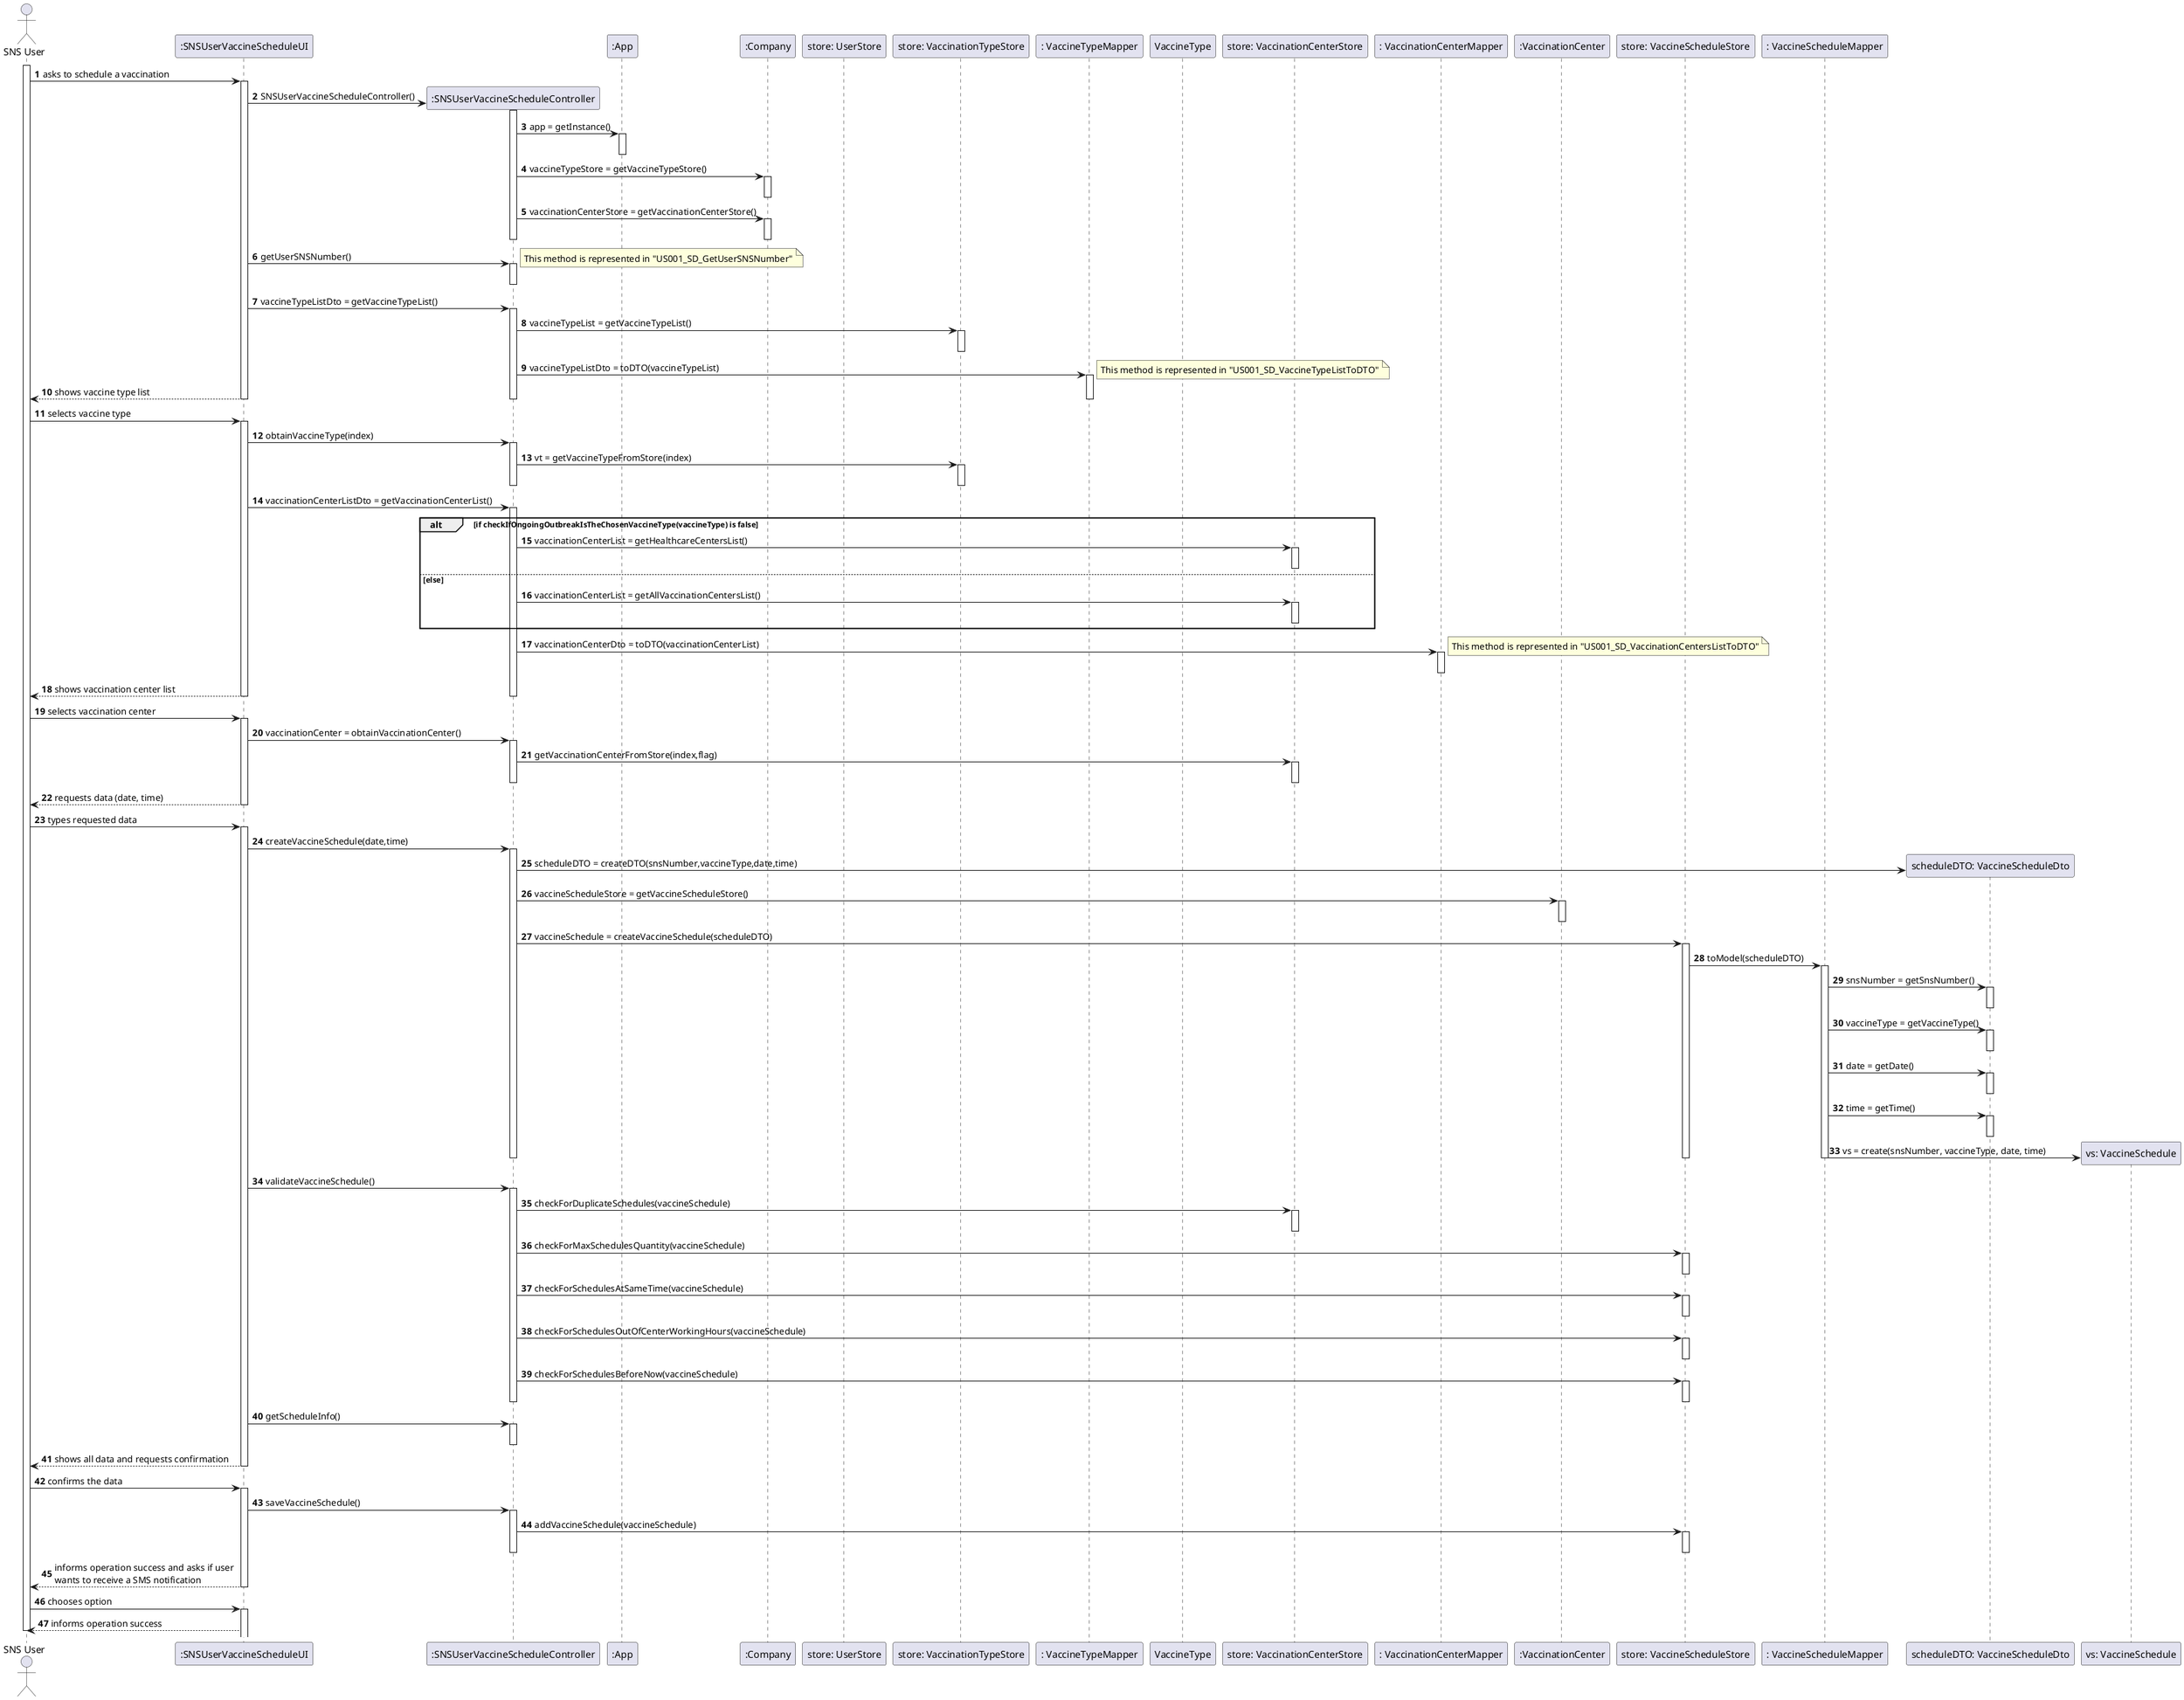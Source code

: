 @startuml
autonumber
'hide footbox
actor "SNS User" as Rec
participant ":SNSUserVaccineScheduleUI" as UI
participant ":SNSUserVaccineScheduleController" as CTRL
participant ":App" as APP
participant ":Company" as COMP
participant "store: UserStore" as US
participant "store: VaccinationTypeStore" as SVT
participant ": VaccineTypeMapper" as MVT
participant "VaccineType" as VT
participant "store: VaccinationCenterStore" as SVC
participant ": VaccinationCenterMapper" as MVC
participant ":VaccinationCenter" as VC
participant "store: VaccineScheduleStore" as SVS
participant ": VaccineScheduleMapper" as MVS
participant "scheduleDTO: VaccineScheduleDto" as DtoVS
participant "vs: VaccineSchedule" as VS


activate Rec
Rec -> UI : asks to schedule a vaccination
activate UI
UI -> CTRL ** : SNSUserVaccineScheduleController()
activate CTRL
CTRL -> APP : app = getInstance()
activate APP
deactivate APP
CTRL -> COMP : vaccineTypeStore = getVaccineTypeStore()
activate COMP
deactivate COMP
CTRL -> COMP: vaccinationCenterStore = getVaccinationCenterStore()
activate COMP
deactivate COMP
deactivate CTRL
UI -> CTRL : getUserSNSNumber()
note right : This method is represented in "US001_SD_GetUserSNSNumber"
activate CTRL
deactivate CTRL
UI -> CTRL:  vaccineTypeListDto = getVaccineTypeList()
activate CTRL
CTRL -> SVT : vaccineTypeList = getVaccineTypeList()
activate SVT
deactivate SVT
CTRL -> MVT : vaccineTypeListDto = toDTO(vaccineTypeList)
note right : This method is represented in "US001_SD_VaccineTypeListToDTO"
activate MVT
UI --> Rec : shows vaccine type list
deactivate MVT
deactivate SVT
deactivate CTRL
deactivate UI


Rec -> UI : selects vaccine type
activate UI
UI -> CTRL : obtainVaccineType(index)
activate CTRL
CTRL -> SVT : vt = getVaccineTypeFromStore(index)
activate SVT
deactivate SVT
deactivate CTRL
UI -> CTRL: vaccinationCenterListDto = getVaccinationCenterList()
activate CTRL
alt if checkIfOngoingOutbreakIsTheChosenVaccineType(vaccineType) is false
CTRL -> SVC : vaccinationCenterList = getHealthcareCentersList()
activate SVC
deactivate SVC
else else
CTRL -> SVC : vaccinationCenterList = getAllVaccinationCentersList()
activate SVC
deactivate SVC
end
CTRL -> MVC : vaccinationCenterDto = toDTO(vaccinationCenterList)
note right : This method is represented in "US001_SD_VaccinationCentersListToDTO"
activate MVC
deactivate MVC
UI --> Rec : shows vaccination center list
deactivate UI
deactivate CTRL


Rec -> UI : selects vaccination center
activate UI
UI -> CTRL : vaccinationCenter = obtainVaccinationCenter()
activate CTRL
CTRL -> SVC : getVaccinationCenterFromStore(index,flag)
activate SVC
deactivate SVC
deactivate CTRL
UI --> Rec : requests data (date, time)
deactivate UI



Rec -> UI : types requested data
activate UI
UI -> CTRL : createVaccineSchedule(date,time)
activate CTRL
CTRL -> DtoVS ** : scheduleDTO = createDTO(snsNumber,vaccineType,date,time)
deactivate APP
CTRL -> VC : vaccineScheduleStore = getVaccineScheduleStore()
activate VC
deactivate VC
deactivate COMP

CTRL -> SVS : vaccineSchedule = createVaccineSchedule(scheduleDTO)
activate SVS
SVS -> MVS : toModel(scheduleDTO)
activate MVS
MVS -> DtoVS : snsNumber = getSnsNumber()

activate DtoVS
deactivate DtoVS
MVS -> DtoVS : vaccineType = getVaccineType()
activate DtoVS
deactivate DtoVS
MVS -> DtoVS : date = getDate()
activate DtoVS
deactivate DtoVS
MVS -> DtoVS : time = getTime()
activate DtoVS
deactivate DtoVS
MVS -> VS **  : vs = create(snsNumber, vaccineType, date, time)
deactivate MVS
deactivate MVS
deactivate SVC
deactivate SVS
deactivate VC
deactivate CTRL
UI -> CTRL : validateVaccineSchedule()
activate CTRL

CTRL -> SVC : checkForDuplicateSchedules(vaccineSchedule)
activate SVC
deactivate SVC
CTRL -> SVS : checkForMaxSchedulesQuantity(vaccineSchedule)
activate SVS
deactivate SVS
CTRL -> SVS : checkForSchedulesAtSameTime(vaccineSchedule)
activate SVS
deactivate SVS
CTRL -> SVS : checkForSchedulesOutOfCenterWorkingHours(vaccineSchedule)
activate SVS
deactivate SVS
CTRL -> SVS : checkForSchedulesBeforeNow(vaccineSchedule)
activate SVS
deactivate SVS
deactivate CTRL
UI -> CTRL : getScheduleInfo()
activate CTRL
deactivate CTRL
UI --> Rec : shows all data and requests confirmation
deactivate UI



Rec -> UI : confirms the data
activate UI
UI -> CTRL : saveVaccineSchedule()
activate CTRL
CTRL -> SVS : addVaccineSchedule(vaccineSchedule)
activate SVS
deactivate SVS
deactivate CTRL
UI --> Rec : informs operation success and asks if user \nwants to receive a SMS notification
deactivate UI



Rec -> UI : chooses option
activate UI
UI --> Rec : informs operation success
deactivate Rec
@enduml